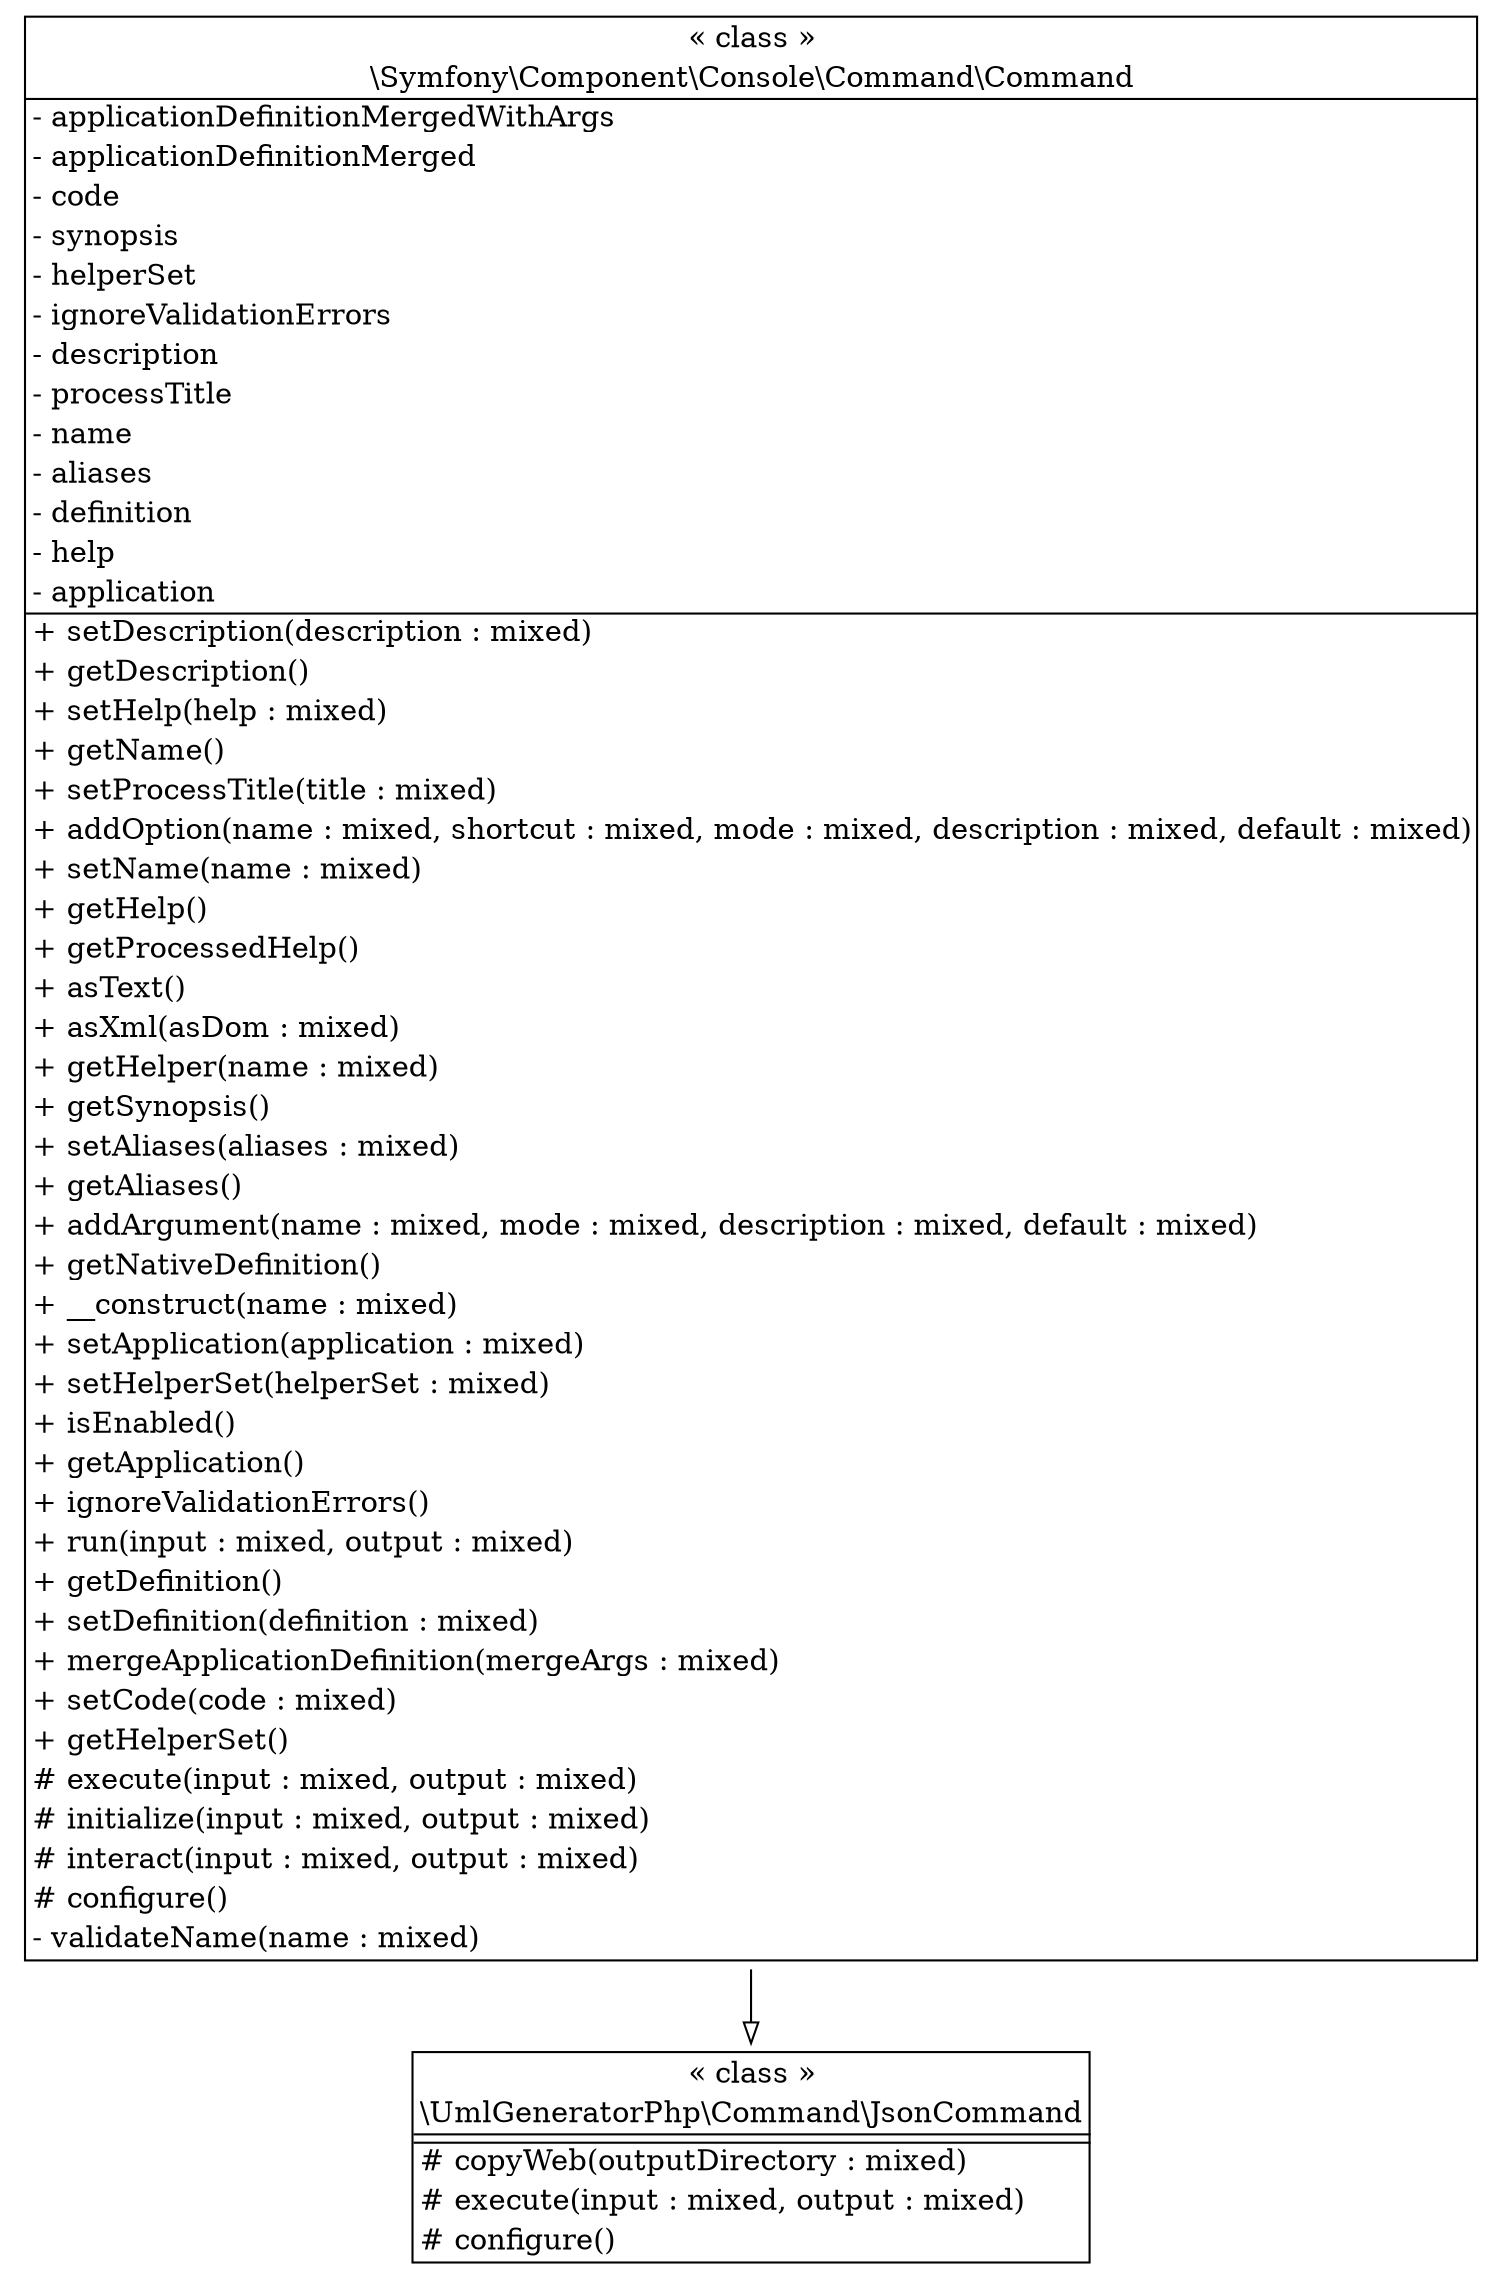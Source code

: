 digraph "Class Diagram" {
  node [shape=plaintext]
  "\\UmlGeneratorPhp\\Command\\JsonCommand" [
    label=<
<table border="1" cellpadding="2" cellspacing="0" cellborder="0">
<tr><td align="center">&laquo; class &raquo;</td></tr>
<tr><td align="center" title="class JsonCommand">\\UmlGeneratorPhp\\Command\\JsonCommand</td></tr><hr />
<tr><td></td></tr>
<hr />
<tr><td align="left" title="protected copyWeb"># copyWeb(outputDirectory : mixed)</td></tr>
<tr><td align="left" title="protected execute"># execute(input : mixed, output : mixed)</td></tr>
<tr><td align="left" title="protected configure"># configure()</td></tr>
</table>
  >
  ];
  "\\Symfony\\Component\\Console\\Command\\Command" [
    label=<
<table border="1" cellpadding="2" cellspacing="0" cellborder="0">
<tr><td align="center">&laquo; class &raquo;</td></tr>
<tr><td align="center" title="class Command">\\Symfony\\Component\\Console\\Command\\Command</td></tr><hr />
<tr><td align="left" title="private applicationDefinitionMergedWithArgs">- applicationDefinitionMergedWithArgs</td></tr>
<tr><td align="left" title="private applicationDefinitionMerged">- applicationDefinitionMerged</td></tr>
<tr><td align="left" title="private code">- code</td></tr>
<tr><td align="left" title="private synopsis">- synopsis</td></tr>
<tr><td align="left" title="private helperSet">- helperSet</td></tr>
<tr><td align="left" title="private ignoreValidationErrors">- ignoreValidationErrors</td></tr>
<tr><td align="left" title="private description">- description</td></tr>
<tr><td align="left" title="private processTitle">- processTitle</td></tr>
<tr><td align="left" title="private name">- name</td></tr>
<tr><td align="left" title="private aliases">- aliases</td></tr>
<tr><td align="left" title="private definition">- definition</td></tr>
<tr><td align="left" title="private help">- help</td></tr>
<tr><td align="left" title="private application">- application</td></tr>
<hr />
<tr><td align="left" title="public setDescription">+ setDescription(description : mixed)</td></tr>
<tr><td align="left" title="public getDescription">+ getDescription()</td></tr>
<tr><td align="left" title="public setHelp">+ setHelp(help : mixed)</td></tr>
<tr><td align="left" title="public getName">+ getName()</td></tr>
<tr><td align="left" title="public setProcessTitle">+ setProcessTitle(title : mixed)</td></tr>
<tr><td align="left" title="public addOption">+ addOption(name : mixed, shortcut : mixed, mode : mixed, description : mixed, default : mixed)</td></tr>
<tr><td align="left" title="public setName">+ setName(name : mixed)</td></tr>
<tr><td align="left" title="public getHelp">+ getHelp()</td></tr>
<tr><td align="left" title="public getProcessedHelp">+ getProcessedHelp()</td></tr>
<tr><td align="left" title="public asText">+ asText()</td></tr>
<tr><td align="left" title="public asXml">+ asXml(asDom : mixed)</td></tr>
<tr><td align="left" title="public getHelper">+ getHelper(name : mixed)</td></tr>
<tr><td align="left" title="public getSynopsis">+ getSynopsis()</td></tr>
<tr><td align="left" title="public setAliases">+ setAliases(aliases : mixed)</td></tr>
<tr><td align="left" title="public getAliases">+ getAliases()</td></tr>
<tr><td align="left" title="public addArgument">+ addArgument(name : mixed, mode : mixed, description : mixed, default : mixed)</td></tr>
<tr><td align="left" title="public getNativeDefinition">+ getNativeDefinition()</td></tr>
<tr><td align="left" title="public __construct">+ __construct(name : mixed)</td></tr>
<tr><td align="left" title="public setApplication">+ setApplication(application : mixed)</td></tr>
<tr><td align="left" title="public setHelperSet">+ setHelperSet(helperSet : mixed)</td></tr>
<tr><td align="left" title="public isEnabled">+ isEnabled()</td></tr>
<tr><td align="left" title="public getApplication">+ getApplication()</td></tr>
<tr><td align="left" title="public ignoreValidationErrors">+ ignoreValidationErrors()</td></tr>
<tr><td align="left" title="public run">+ run(input : mixed, output : mixed)</td></tr>
<tr><td align="left" title="public getDefinition">+ getDefinition()</td></tr>
<tr><td align="left" title="public setDefinition">+ setDefinition(definition : mixed)</td></tr>
<tr><td align="left" title="public mergeApplicationDefinition">+ mergeApplicationDefinition(mergeArgs : mixed)</td></tr>
<tr><td align="left" title="public setCode">+ setCode(code : mixed)</td></tr>
<tr><td align="left" title="public getHelperSet">+ getHelperSet()</td></tr>
<tr><td align="left" title="protected execute"># execute(input : mixed, output : mixed)</td></tr>
<tr><td align="left" title="protected initialize"># initialize(input : mixed, output : mixed)</td></tr>
<tr><td align="left" title="protected interact"># interact(input : mixed, output : mixed)</td></tr>
<tr><td align="left" title="protected configure"># configure()</td></tr>
<tr><td align="left" title="private validateName">- validateName(name : mixed)</td></tr>
</table>
  >
  ];
"\\Symfony\\Component\\Console\\Command\\Command" -> "\\UmlGeneratorPhp\\Command\\JsonCommand" [arrowhead="empty"];

}